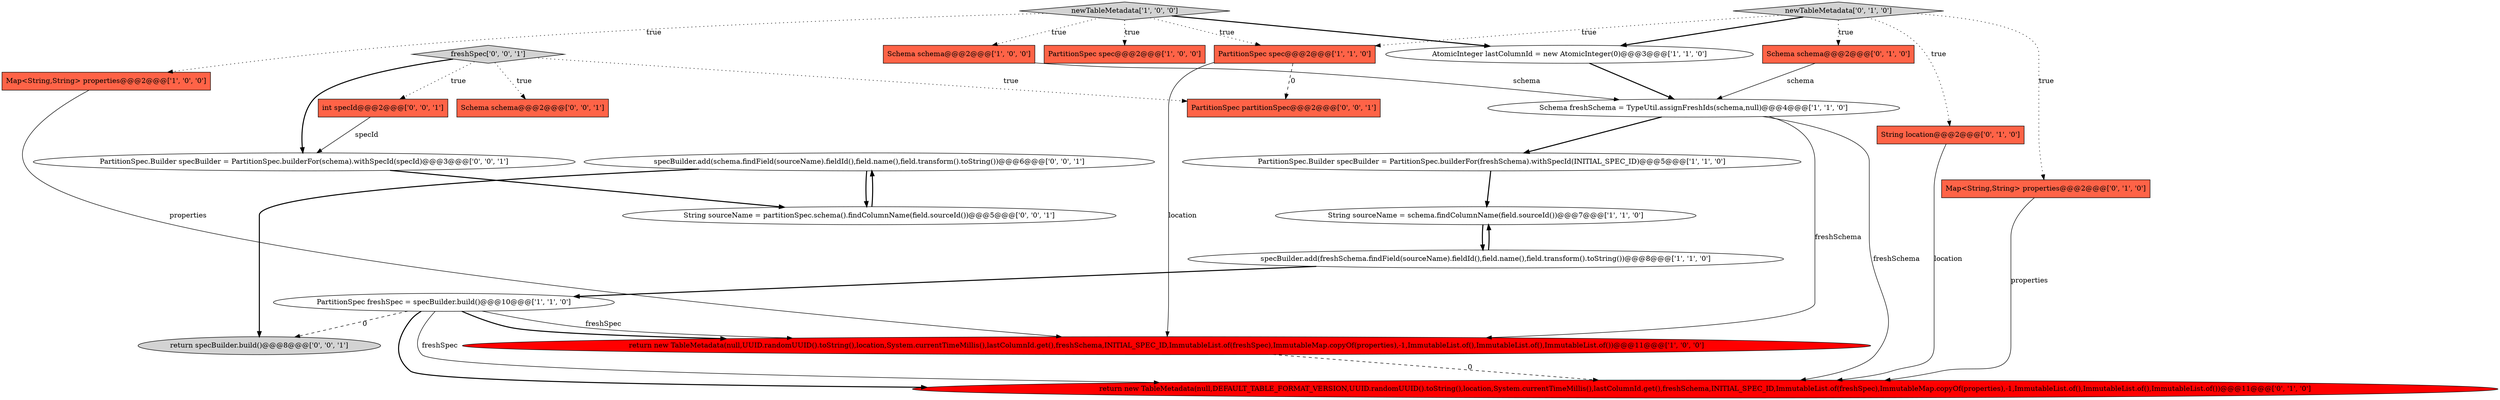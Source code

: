 digraph {
9 [style = filled, label = "String sourceName = schema.findColumnName(field.sourceId())@@@7@@@['1', '1', '0']", fillcolor = white, shape = ellipse image = "AAA0AAABBB1BBB"];
10 [style = filled, label = "newTableMetadata['1', '0', '0']", fillcolor = lightgray, shape = diamond image = "AAA0AAABBB1BBB"];
11 [style = filled, label = "specBuilder.add(freshSchema.findField(sourceName).fieldId(),field.name(),field.transform().toString())@@@8@@@['1', '1', '0']", fillcolor = white, shape = ellipse image = "AAA0AAABBB1BBB"];
8 [style = filled, label = "Schema freshSchema = TypeUtil.assignFreshIds(schema,null)@@@4@@@['1', '1', '0']", fillcolor = white, shape = ellipse image = "AAA0AAABBB1BBB"];
7 [style = filled, label = "PartitionSpec spec@@@2@@@['1', '1', '0']", fillcolor = tomato, shape = box image = "AAA0AAABBB1BBB"];
12 [style = filled, label = "String location@@@2@@@['0', '1', '0']", fillcolor = tomato, shape = box image = "AAA0AAABBB2BBB"];
19 [style = filled, label = "String sourceName = partitionSpec.schema().findColumnName(field.sourceId())@@@5@@@['0', '0', '1']", fillcolor = white, shape = ellipse image = "AAA0AAABBB3BBB"];
17 [style = filled, label = "Schema schema@@@2@@@['0', '0', '1']", fillcolor = tomato, shape = box image = "AAA0AAABBB3BBB"];
18 [style = filled, label = "freshSpec['0', '0', '1']", fillcolor = lightgray, shape = diamond image = "AAA0AAABBB3BBB"];
14 [style = filled, label = "Map<String,String> properties@@@2@@@['0', '1', '0']", fillcolor = tomato, shape = box image = "AAA0AAABBB2BBB"];
20 [style = filled, label = "return specBuilder.build()@@@8@@@['0', '0', '1']", fillcolor = lightgray, shape = ellipse image = "AAA0AAABBB3BBB"];
15 [style = filled, label = "newTableMetadata['0', '1', '0']", fillcolor = lightgray, shape = diamond image = "AAA0AAABBB2BBB"];
2 [style = filled, label = "PartitionSpec.Builder specBuilder = PartitionSpec.builderFor(freshSchema).withSpecId(INITIAL_SPEC_ID)@@@5@@@['1', '1', '0']", fillcolor = white, shape = ellipse image = "AAA0AAABBB1BBB"];
6 [style = filled, label = "Map<String,String> properties@@@2@@@['1', '0', '0']", fillcolor = tomato, shape = box image = "AAA0AAABBB1BBB"];
22 [style = filled, label = "PartitionSpec partitionSpec@@@2@@@['0', '0', '1']", fillcolor = tomato, shape = box image = "AAA0AAABBB3BBB"];
0 [style = filled, label = "Schema schema@@@2@@@['1', '0', '0']", fillcolor = tomato, shape = box image = "AAA0AAABBB1BBB"];
1 [style = filled, label = "return new TableMetadata(null,UUID.randomUUID().toString(),location,System.currentTimeMillis(),lastColumnId.get(),freshSchema,INITIAL_SPEC_ID,ImmutableList.of(freshSpec),ImmutableMap.copyOf(properties),-1,ImmutableList.of(),ImmutableList.of(),ImmutableList.of())@@@11@@@['1', '0', '0']", fillcolor = red, shape = ellipse image = "AAA1AAABBB1BBB"];
21 [style = filled, label = "int specId@@@2@@@['0', '0', '1']", fillcolor = tomato, shape = box image = "AAA0AAABBB3BBB"];
16 [style = filled, label = "return new TableMetadata(null,DEFAULT_TABLE_FORMAT_VERSION,UUID.randomUUID().toString(),location,System.currentTimeMillis(),lastColumnId.get(),freshSchema,INITIAL_SPEC_ID,ImmutableList.of(freshSpec),ImmutableMap.copyOf(properties),-1,ImmutableList.of(),ImmutableList.of(),ImmutableList.of())@@@11@@@['0', '1', '0']", fillcolor = red, shape = ellipse image = "AAA1AAABBB2BBB"];
4 [style = filled, label = "PartitionSpec spec@@@2@@@['1', '0', '0']", fillcolor = tomato, shape = box image = "AAA0AAABBB1BBB"];
3 [style = filled, label = "PartitionSpec freshSpec = specBuilder.build()@@@10@@@['1', '1', '0']", fillcolor = white, shape = ellipse image = "AAA0AAABBB1BBB"];
23 [style = filled, label = "PartitionSpec.Builder specBuilder = PartitionSpec.builderFor(schema).withSpecId(specId)@@@3@@@['0', '0', '1']", fillcolor = white, shape = ellipse image = "AAA0AAABBB3BBB"];
24 [style = filled, label = "specBuilder.add(schema.findField(sourceName).fieldId(),field.name(),field.transform().toString())@@@6@@@['0', '0', '1']", fillcolor = white, shape = ellipse image = "AAA0AAABBB3BBB"];
5 [style = filled, label = "AtomicInteger lastColumnId = new AtomicInteger(0)@@@3@@@['1', '1', '0']", fillcolor = white, shape = ellipse image = "AAA0AAABBB1BBB"];
13 [style = filled, label = "Schema schema@@@2@@@['0', '1', '0']", fillcolor = tomato, shape = box image = "AAA0AAABBB2BBB"];
5->8 [style = bold, label=""];
10->6 [style = dotted, label="true"];
24->19 [style = bold, label=""];
9->11 [style = bold, label=""];
18->23 [style = bold, label=""];
3->1 [style = bold, label=""];
3->1 [style = solid, label="freshSpec"];
13->8 [style = solid, label="schema"];
18->21 [style = dotted, label="true"];
2->9 [style = bold, label=""];
3->16 [style = bold, label=""];
15->14 [style = dotted, label="true"];
15->7 [style = dotted, label="true"];
11->9 [style = bold, label=""];
0->8 [style = solid, label="schema"];
15->5 [style = bold, label=""];
15->13 [style = dotted, label="true"];
19->24 [style = bold, label=""];
24->20 [style = bold, label=""];
21->23 [style = solid, label="specId"];
6->1 [style = solid, label="properties"];
8->1 [style = solid, label="freshSchema"];
10->5 [style = bold, label=""];
8->2 [style = bold, label=""];
11->3 [style = bold, label=""];
3->16 [style = solid, label="freshSpec"];
1->16 [style = dashed, label="0"];
8->16 [style = solid, label="freshSchema"];
23->19 [style = bold, label=""];
3->20 [style = dashed, label="0"];
15->12 [style = dotted, label="true"];
7->1 [style = solid, label="location"];
10->0 [style = dotted, label="true"];
18->17 [style = dotted, label="true"];
10->4 [style = dotted, label="true"];
7->22 [style = dashed, label="0"];
14->16 [style = solid, label="properties"];
10->7 [style = dotted, label="true"];
12->16 [style = solid, label="location"];
18->22 [style = dotted, label="true"];
}
